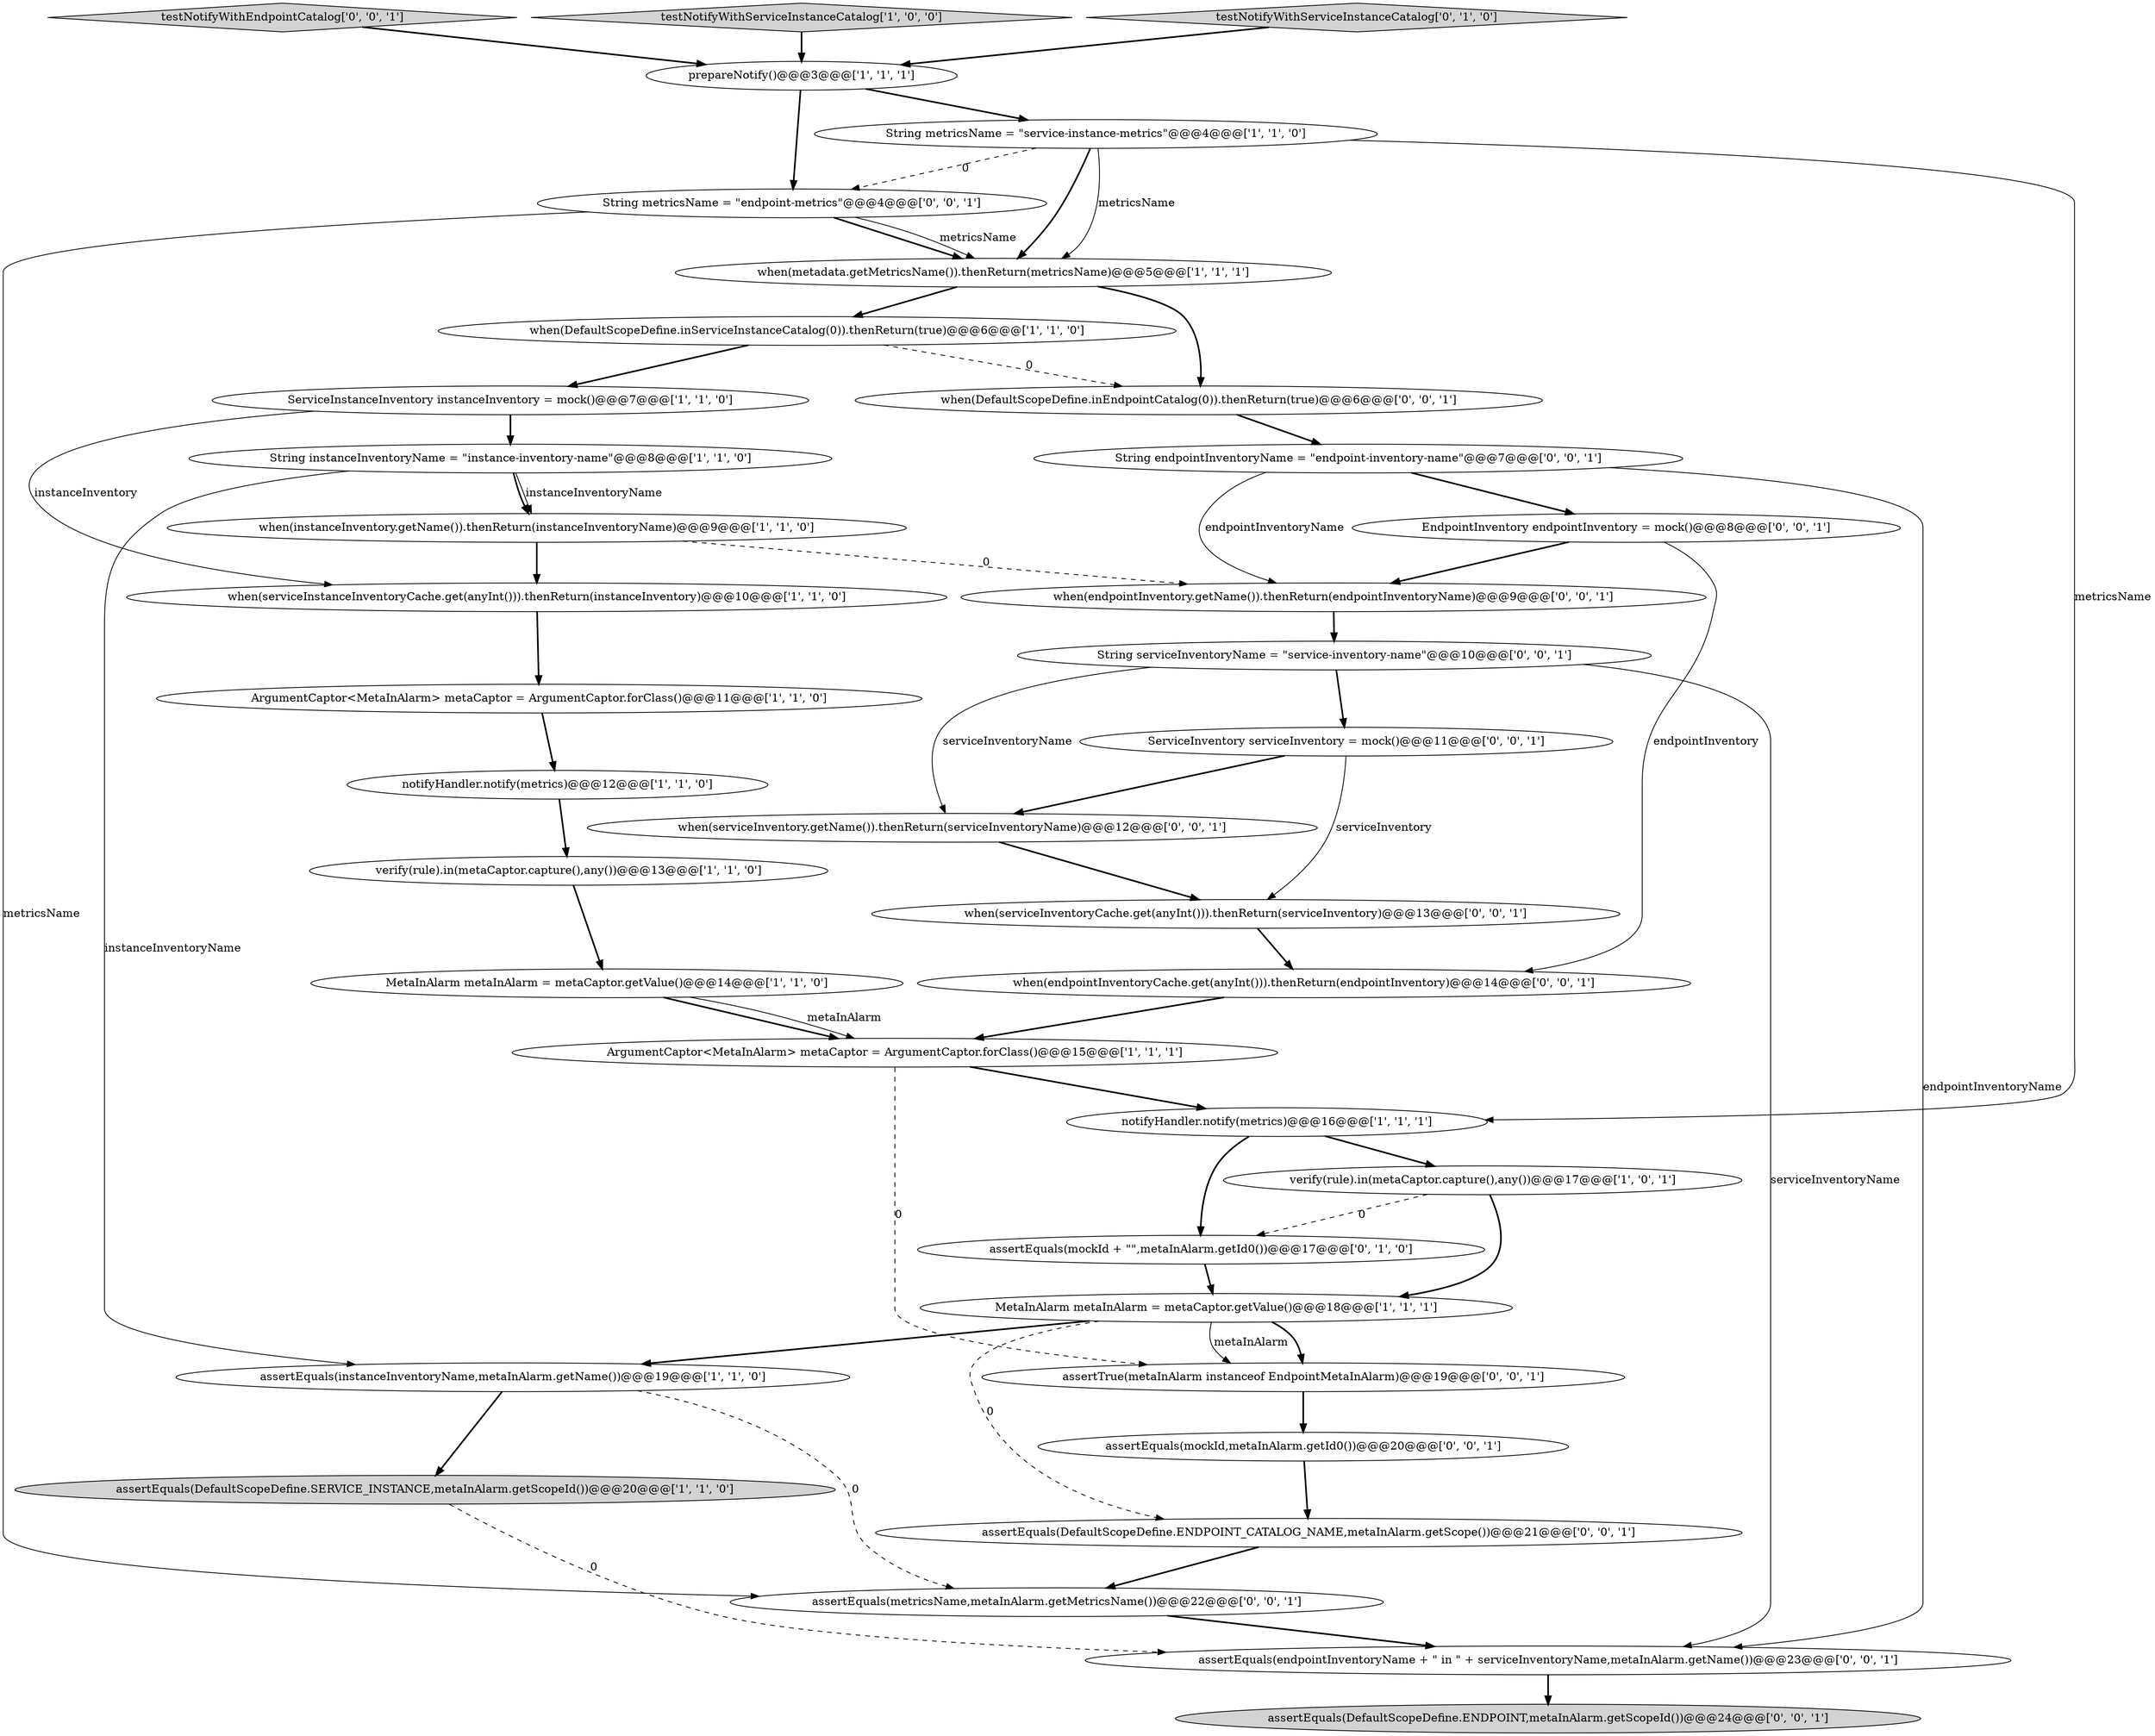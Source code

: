 digraph {
8 [style = filled, label = "when(DefaultScopeDefine.inServiceInstanceCatalog(0)).thenReturn(true)@@@6@@@['1', '1', '0']", fillcolor = white, shape = ellipse image = "AAA0AAABBB1BBB"];
9 [style = filled, label = "notifyHandler.notify(metrics)@@@16@@@['1', '1', '1']", fillcolor = white, shape = ellipse image = "AAA0AAABBB1BBB"];
16 [style = filled, label = "ArgumentCaptor<MetaInAlarm> metaCaptor = ArgumentCaptor.forClass()@@@15@@@['1', '1', '1']", fillcolor = white, shape = ellipse image = "AAA0AAABBB1BBB"];
15 [style = filled, label = "ServiceInstanceInventory instanceInventory = mock()@@@7@@@['1', '1', '0']", fillcolor = white, shape = ellipse image = "AAA0AAABBB1BBB"];
4 [style = filled, label = "verify(rule).in(metaCaptor.capture(),any())@@@17@@@['1', '0', '1']", fillcolor = white, shape = ellipse image = "AAA0AAABBB1BBB"];
5 [style = filled, label = "prepareNotify()@@@3@@@['1', '1', '1']", fillcolor = white, shape = ellipse image = "AAA0AAABBB1BBB"];
12 [style = filled, label = "ArgumentCaptor<MetaInAlarm> metaCaptor = ArgumentCaptor.forClass()@@@11@@@['1', '1', '0']", fillcolor = white, shape = ellipse image = "AAA0AAABBB1BBB"];
20 [style = filled, label = "assertEquals(mockId + \"\",metaInAlarm.getId0())@@@17@@@['0', '1', '0']", fillcolor = white, shape = ellipse image = "AAA1AAABBB2BBB"];
24 [style = filled, label = "testNotifyWithEndpointCatalog['0', '0', '1']", fillcolor = lightgray, shape = diamond image = "AAA0AAABBB3BBB"];
25 [style = filled, label = "String metricsName = \"endpoint-metrics\"@@@4@@@['0', '0', '1']", fillcolor = white, shape = ellipse image = "AAA0AAABBB3BBB"];
3 [style = filled, label = "testNotifyWithServiceInstanceCatalog['1', '0', '0']", fillcolor = lightgray, shape = diamond image = "AAA0AAABBB1BBB"];
28 [style = filled, label = "assertEquals(DefaultScopeDefine.ENDPOINT,metaInAlarm.getScopeId())@@@24@@@['0', '0', '1']", fillcolor = lightgray, shape = ellipse image = "AAA0AAABBB3BBB"];
34 [style = filled, label = "String serviceInventoryName = \"service-inventory-name\"@@@10@@@['0', '0', '1']", fillcolor = white, shape = ellipse image = "AAA0AAABBB3BBB"];
21 [style = filled, label = "String endpointInventoryName = \"endpoint-inventory-name\"@@@7@@@['0', '0', '1']", fillcolor = white, shape = ellipse image = "AAA0AAABBB3BBB"];
1 [style = filled, label = "when(instanceInventory.getName()).thenReturn(instanceInventoryName)@@@9@@@['1', '1', '0']", fillcolor = white, shape = ellipse image = "AAA0AAABBB1BBB"];
33 [style = filled, label = "when(serviceInventoryCache.get(anyInt())).thenReturn(serviceInventory)@@@13@@@['0', '0', '1']", fillcolor = white, shape = ellipse image = "AAA0AAABBB3BBB"];
32 [style = filled, label = "assertEquals(endpointInventoryName + \" in \" + serviceInventoryName,metaInAlarm.getName())@@@23@@@['0', '0', '1']", fillcolor = white, shape = ellipse image = "AAA0AAABBB3BBB"];
11 [style = filled, label = "MetaInAlarm metaInAlarm = metaCaptor.getValue()@@@14@@@['1', '1', '0']", fillcolor = white, shape = ellipse image = "AAA0AAABBB1BBB"];
7 [style = filled, label = "when(metadata.getMetricsName()).thenReturn(metricsName)@@@5@@@['1', '1', '1']", fillcolor = white, shape = ellipse image = "AAA0AAABBB1BBB"];
27 [style = filled, label = "assertEquals(DefaultScopeDefine.ENDPOINT_CATALOG_NAME,metaInAlarm.getScope())@@@21@@@['0', '0', '1']", fillcolor = white, shape = ellipse image = "AAA0AAABBB3BBB"];
29 [style = filled, label = "when(DefaultScopeDefine.inEndpointCatalog(0)).thenReturn(true)@@@6@@@['0', '0', '1']", fillcolor = white, shape = ellipse image = "AAA0AAABBB3BBB"];
19 [style = filled, label = "testNotifyWithServiceInstanceCatalog['0', '1', '0']", fillcolor = lightgray, shape = diamond image = "AAA0AAABBB2BBB"];
18 [style = filled, label = "notifyHandler.notify(metrics)@@@12@@@['1', '1', '0']", fillcolor = white, shape = ellipse image = "AAA0AAABBB1BBB"];
26 [style = filled, label = "when(endpointInventory.getName()).thenReturn(endpointInventoryName)@@@9@@@['0', '0', '1']", fillcolor = white, shape = ellipse image = "AAA0AAABBB3BBB"];
30 [style = filled, label = "assertTrue(metaInAlarm instanceof EndpointMetaInAlarm)@@@19@@@['0', '0', '1']", fillcolor = white, shape = ellipse image = "AAA0AAABBB3BBB"];
0 [style = filled, label = "String metricsName = \"service-instance-metrics\"@@@4@@@['1', '1', '0']", fillcolor = white, shape = ellipse image = "AAA0AAABBB1BBB"];
37 [style = filled, label = "EndpointInventory endpointInventory = mock()@@@8@@@['0', '0', '1']", fillcolor = white, shape = ellipse image = "AAA0AAABBB3BBB"];
6 [style = filled, label = "assertEquals(DefaultScopeDefine.SERVICE_INSTANCE,metaInAlarm.getScopeId())@@@20@@@['1', '1', '0']", fillcolor = lightgray, shape = ellipse image = "AAA0AAABBB1BBB"];
22 [style = filled, label = "ServiceInventory serviceInventory = mock()@@@11@@@['0', '0', '1']", fillcolor = white, shape = ellipse image = "AAA0AAABBB3BBB"];
31 [style = filled, label = "assertEquals(metricsName,metaInAlarm.getMetricsName())@@@22@@@['0', '0', '1']", fillcolor = white, shape = ellipse image = "AAA0AAABBB3BBB"];
36 [style = filled, label = "assertEquals(mockId,metaInAlarm.getId0())@@@20@@@['0', '0', '1']", fillcolor = white, shape = ellipse image = "AAA0AAABBB3BBB"];
13 [style = filled, label = "MetaInAlarm metaInAlarm = metaCaptor.getValue()@@@18@@@['1', '1', '1']", fillcolor = white, shape = ellipse image = "AAA0AAABBB1BBB"];
23 [style = filled, label = "when(endpointInventoryCache.get(anyInt())).thenReturn(endpointInventory)@@@14@@@['0', '0', '1']", fillcolor = white, shape = ellipse image = "AAA0AAABBB3BBB"];
35 [style = filled, label = "when(serviceInventory.getName()).thenReturn(serviceInventoryName)@@@12@@@['0', '0', '1']", fillcolor = white, shape = ellipse image = "AAA0AAABBB3BBB"];
2 [style = filled, label = "verify(rule).in(metaCaptor.capture(),any())@@@13@@@['1', '1', '0']", fillcolor = white, shape = ellipse image = "AAA0AAABBB1BBB"];
10 [style = filled, label = "assertEquals(instanceInventoryName,metaInAlarm.getName())@@@19@@@['1', '1', '0']", fillcolor = white, shape = ellipse image = "AAA0AAABBB1BBB"];
14 [style = filled, label = "String instanceInventoryName = \"instance-inventory-name\"@@@8@@@['1', '1', '0']", fillcolor = white, shape = ellipse image = "AAA0AAABBB1BBB"];
17 [style = filled, label = "when(serviceInstanceInventoryCache.get(anyInt())).thenReturn(instanceInventory)@@@10@@@['1', '1', '0']", fillcolor = white, shape = ellipse image = "AAA0AAABBB1BBB"];
29->21 [style = bold, label=""];
14->1 [style = solid, label="instanceInventoryName"];
35->33 [style = bold, label=""];
36->27 [style = bold, label=""];
7->8 [style = bold, label=""];
13->30 [style = bold, label=""];
18->2 [style = bold, label=""];
10->6 [style = bold, label=""];
9->4 [style = bold, label=""];
0->7 [style = solid, label="metricsName"];
19->5 [style = bold, label=""];
21->26 [style = solid, label="endpointInventoryName"];
2->11 [style = bold, label=""];
0->7 [style = bold, label=""];
37->23 [style = solid, label="endpointInventory"];
9->20 [style = bold, label=""];
25->7 [style = bold, label=""];
6->32 [style = dashed, label="0"];
23->16 [style = bold, label=""];
8->29 [style = dashed, label="0"];
17->12 [style = bold, label=""];
22->35 [style = bold, label=""];
11->16 [style = bold, label=""];
25->31 [style = solid, label="metricsName"];
37->26 [style = bold, label=""];
31->32 [style = bold, label=""];
3->5 [style = bold, label=""];
25->7 [style = solid, label="metricsName"];
21->32 [style = solid, label="endpointInventoryName"];
34->35 [style = solid, label="serviceInventoryName"];
14->1 [style = bold, label=""];
0->25 [style = dashed, label="0"];
5->0 [style = bold, label=""];
20->13 [style = bold, label=""];
16->30 [style = dashed, label="0"];
13->27 [style = dashed, label="0"];
10->31 [style = dashed, label="0"];
15->14 [style = bold, label=""];
5->25 [style = bold, label=""];
26->34 [style = bold, label=""];
33->23 [style = bold, label=""];
32->28 [style = bold, label=""];
1->17 [style = bold, label=""];
7->29 [style = bold, label=""];
12->18 [style = bold, label=""];
14->10 [style = solid, label="instanceInventoryName"];
4->13 [style = bold, label=""];
11->16 [style = solid, label="metaInAlarm"];
4->20 [style = dashed, label="0"];
34->32 [style = solid, label="serviceInventoryName"];
34->22 [style = bold, label=""];
13->10 [style = bold, label=""];
13->30 [style = solid, label="metaInAlarm"];
24->5 [style = bold, label=""];
22->33 [style = solid, label="serviceInventory"];
15->17 [style = solid, label="instanceInventory"];
0->9 [style = solid, label="metricsName"];
21->37 [style = bold, label=""];
30->36 [style = bold, label=""];
27->31 [style = bold, label=""];
8->15 [style = bold, label=""];
1->26 [style = dashed, label="0"];
16->9 [style = bold, label=""];
}
